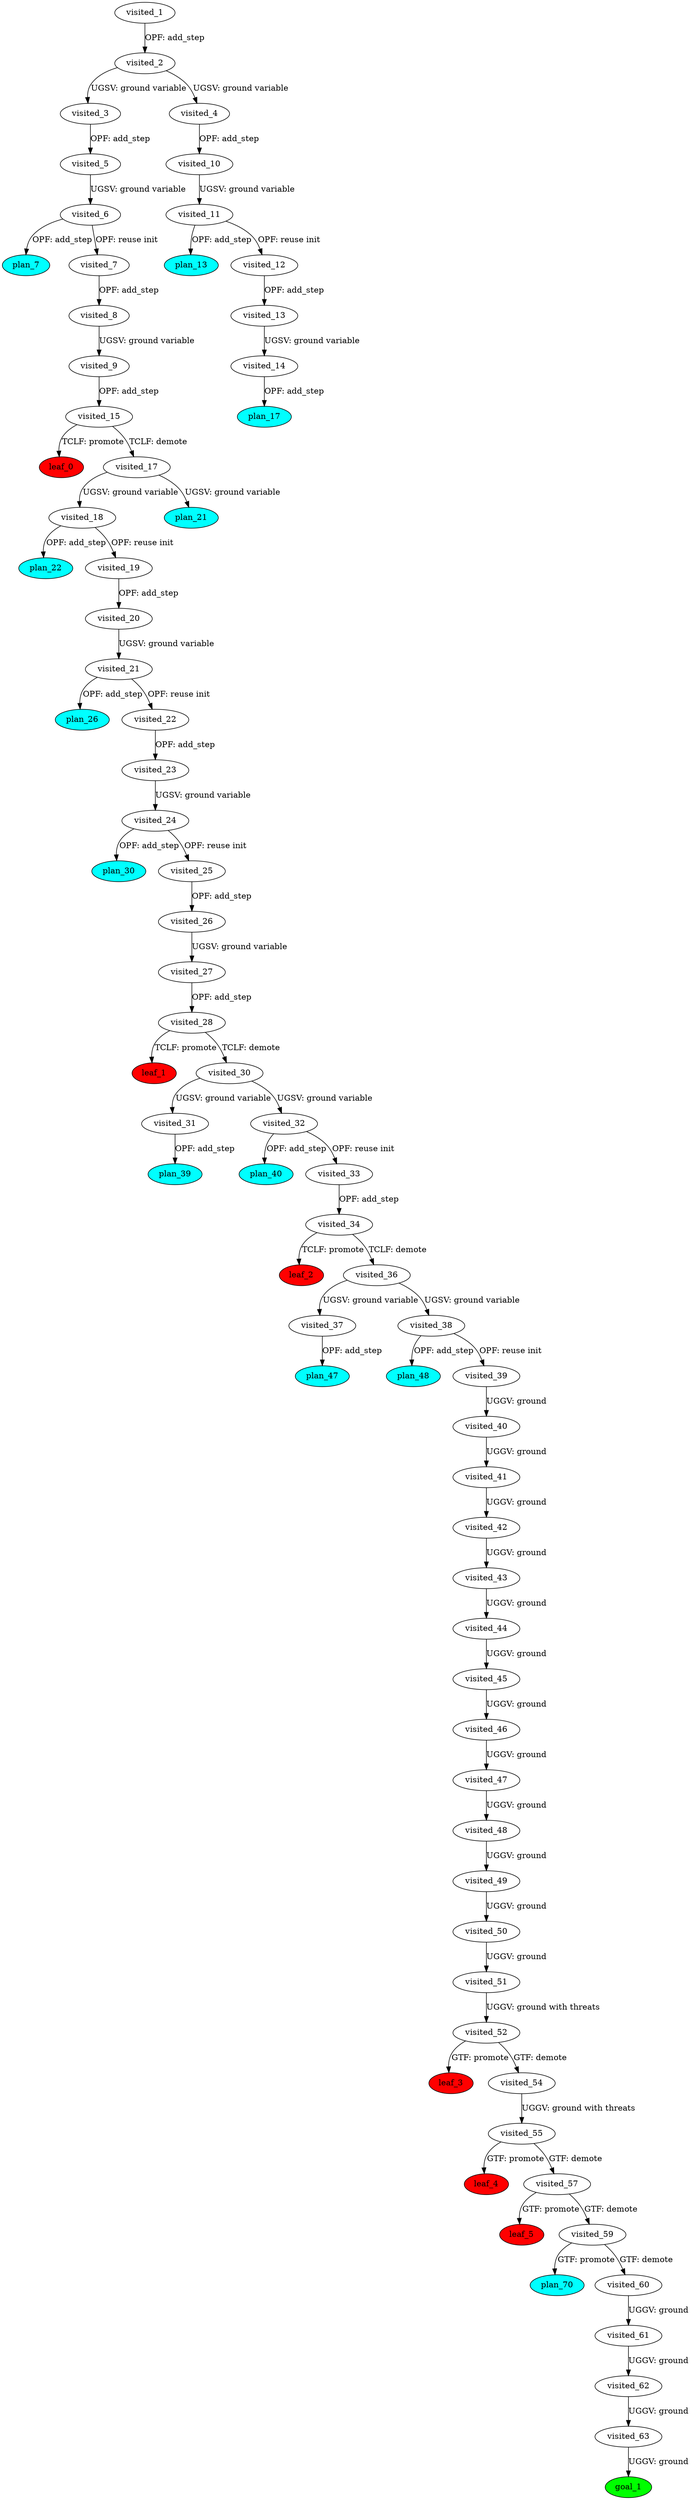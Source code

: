digraph {
	"9cf021b8-4fff-fb59-9462-8786cc502a89" [label=plan_0 fillcolor=cyan style=filled]
	"9cf021b8-4fff-fb59-9462-8786cc502a89" [label=visited_1 fillcolor=white style=filled]
	"a9217ddc-3cea-1f89-6217-3b7fc536d2ce" [label=plan_1 fillcolor=cyan style=filled]
	"9cf021b8-4fff-fb59-9462-8786cc502a89" -> "a9217ddc-3cea-1f89-6217-3b7fc536d2ce" [label="OPF: add_step"]
	"a9217ddc-3cea-1f89-6217-3b7fc536d2ce" [label=visited_2 fillcolor=white style=filled]
	"87cb0e2a-2528-8a1b-433b-66fc797eb3e4" [label=plan_2 fillcolor=cyan style=filled]
	"a9217ddc-3cea-1f89-6217-3b7fc536d2ce" -> "87cb0e2a-2528-8a1b-433b-66fc797eb3e4" [label="UGSV: ground variable"]
	"49ee4969-0309-74c0-6f4a-bfccdeca8598" [label=plan_3 fillcolor=cyan style=filled]
	"a9217ddc-3cea-1f89-6217-3b7fc536d2ce" -> "49ee4969-0309-74c0-6f4a-bfccdeca8598" [label="UGSV: ground variable"]
	"87cb0e2a-2528-8a1b-433b-66fc797eb3e4" [label=visited_3 fillcolor=white style=filled]
	"61cb0527-72e5-e892-cc1c-7204ed5e749b" [label=plan_4 fillcolor=cyan style=filled]
	"87cb0e2a-2528-8a1b-433b-66fc797eb3e4" -> "61cb0527-72e5-e892-cc1c-7204ed5e749b" [label="OPF: add_step"]
	"49ee4969-0309-74c0-6f4a-bfccdeca8598" [label=visited_4 fillcolor=white style=filled]
	"851b9860-31e6-a645-c53f-4f7e96b6a287" [label=plan_5 fillcolor=cyan style=filled]
	"49ee4969-0309-74c0-6f4a-bfccdeca8598" -> "851b9860-31e6-a645-c53f-4f7e96b6a287" [label="OPF: add_step"]
	"61cb0527-72e5-e892-cc1c-7204ed5e749b" [label=visited_5 fillcolor=white style=filled]
	"161d6acf-1eb6-d1f0-f532-1352b54468e4" [label=plan_6 fillcolor=cyan style=filled]
	"61cb0527-72e5-e892-cc1c-7204ed5e749b" -> "161d6acf-1eb6-d1f0-f532-1352b54468e4" [label="UGSV: ground variable"]
	"161d6acf-1eb6-d1f0-f532-1352b54468e4" [label=visited_6 fillcolor=white style=filled]
	"603ecfef-2141-9a14-9acc-b00ddb3fb4a2" [label=plan_7 fillcolor=cyan style=filled]
	"161d6acf-1eb6-d1f0-f532-1352b54468e4" -> "603ecfef-2141-9a14-9acc-b00ddb3fb4a2" [label="OPF: add_step"]
	"46fc4ff2-12f1-78bd-c7de-01a929769b0f" [label=plan_8 fillcolor=cyan style=filled]
	"161d6acf-1eb6-d1f0-f532-1352b54468e4" -> "46fc4ff2-12f1-78bd-c7de-01a929769b0f" [label="OPF: reuse init"]
	"46fc4ff2-12f1-78bd-c7de-01a929769b0f" [label=visited_7 fillcolor=white style=filled]
	"637aa999-61ff-1d9a-0ff8-9e8ac6f06a71" [label=plan_9 fillcolor=cyan style=filled]
	"46fc4ff2-12f1-78bd-c7de-01a929769b0f" -> "637aa999-61ff-1d9a-0ff8-9e8ac6f06a71" [label="OPF: add_step"]
	"637aa999-61ff-1d9a-0ff8-9e8ac6f06a71" [label=visited_8 fillcolor=white style=filled]
	"0038dc84-a3ed-033a-a722-2ea2261b5048" [label=plan_10 fillcolor=cyan style=filled]
	"637aa999-61ff-1d9a-0ff8-9e8ac6f06a71" -> "0038dc84-a3ed-033a-a722-2ea2261b5048" [label="UGSV: ground variable"]
	"0038dc84-a3ed-033a-a722-2ea2261b5048" [label=visited_9 fillcolor=white style=filled]
	"63f6bf77-aa23-9ba2-09af-9883eed21f94" [label=plan_11 fillcolor=cyan style=filled]
	"0038dc84-a3ed-033a-a722-2ea2261b5048" -> "63f6bf77-aa23-9ba2-09af-9883eed21f94" [label="OPF: add_step"]
	"851b9860-31e6-a645-c53f-4f7e96b6a287" [label=visited_10 fillcolor=white style=filled]
	"5d87edd2-1735-f36b-a5a6-ab3af5757b77" [label=plan_12 fillcolor=cyan style=filled]
	"851b9860-31e6-a645-c53f-4f7e96b6a287" -> "5d87edd2-1735-f36b-a5a6-ab3af5757b77" [label="UGSV: ground variable"]
	"5d87edd2-1735-f36b-a5a6-ab3af5757b77" [label=visited_11 fillcolor=white style=filled]
	"570e5af5-f5ff-3705-da74-a05688dd44cc" [label=plan_13 fillcolor=cyan style=filled]
	"5d87edd2-1735-f36b-a5a6-ab3af5757b77" -> "570e5af5-f5ff-3705-da74-a05688dd44cc" [label="OPF: add_step"]
	"ff12fe28-b840-d136-067e-4b72316e8645" [label=plan_14 fillcolor=cyan style=filled]
	"5d87edd2-1735-f36b-a5a6-ab3af5757b77" -> "ff12fe28-b840-d136-067e-4b72316e8645" [label="OPF: reuse init"]
	"ff12fe28-b840-d136-067e-4b72316e8645" [label=visited_12 fillcolor=white style=filled]
	"638644e0-7d3e-5830-3d0d-5c8f97cb4585" [label=plan_15 fillcolor=cyan style=filled]
	"ff12fe28-b840-d136-067e-4b72316e8645" -> "638644e0-7d3e-5830-3d0d-5c8f97cb4585" [label="OPF: add_step"]
	"638644e0-7d3e-5830-3d0d-5c8f97cb4585" [label=visited_13 fillcolor=white style=filled]
	"e83cdff9-78a1-d988-04e1-502aa76180c7" [label=plan_16 fillcolor=cyan style=filled]
	"638644e0-7d3e-5830-3d0d-5c8f97cb4585" -> "e83cdff9-78a1-d988-04e1-502aa76180c7" [label="UGSV: ground variable"]
	"e83cdff9-78a1-d988-04e1-502aa76180c7" [label=visited_14 fillcolor=white style=filled]
	"3e20718a-0bb9-a8f6-9e4d-a214eb034c4e" [label=plan_17 fillcolor=cyan style=filled]
	"e83cdff9-78a1-d988-04e1-502aa76180c7" -> "3e20718a-0bb9-a8f6-9e4d-a214eb034c4e" [label="OPF: add_step"]
	"63f6bf77-aa23-9ba2-09af-9883eed21f94" [label=visited_15 fillcolor=white style=filled]
	"8bbf1b30-9372-92e6-af20-6a9df9d18507" [label=plan_18 fillcolor=cyan style=filled]
	"63f6bf77-aa23-9ba2-09af-9883eed21f94" -> "8bbf1b30-9372-92e6-af20-6a9df9d18507" [label="TCLF: promote"]
	"f6f61488-d620-15f0-5253-b6f72328051e" [label=plan_19 fillcolor=cyan style=filled]
	"63f6bf77-aa23-9ba2-09af-9883eed21f94" -> "f6f61488-d620-15f0-5253-b6f72328051e" [label="TCLF: demote"]
	"8bbf1b30-9372-92e6-af20-6a9df9d18507" [label=visited_16 fillcolor=white style=filled]
	"8bbf1b30-9372-92e6-af20-6a9df9d18507" [label=leaf_0 fillcolor=red style=filled]
	"f6f61488-d620-15f0-5253-b6f72328051e" [label=visited_17 fillcolor=white style=filled]
	"0bab8f53-c3a4-704f-3696-5c84cb08b605" [label=plan_20 fillcolor=cyan style=filled]
	"f6f61488-d620-15f0-5253-b6f72328051e" -> "0bab8f53-c3a4-704f-3696-5c84cb08b605" [label="UGSV: ground variable"]
	"102f4f5c-55e3-9295-2c67-10bd97d46f61" [label=plan_21 fillcolor=cyan style=filled]
	"f6f61488-d620-15f0-5253-b6f72328051e" -> "102f4f5c-55e3-9295-2c67-10bd97d46f61" [label="UGSV: ground variable"]
	"0bab8f53-c3a4-704f-3696-5c84cb08b605" [label=visited_18 fillcolor=white style=filled]
	"c1eecd7a-2428-185a-461d-e0171ee92d3b" [label=plan_22 fillcolor=cyan style=filled]
	"0bab8f53-c3a4-704f-3696-5c84cb08b605" -> "c1eecd7a-2428-185a-461d-e0171ee92d3b" [label="OPF: add_step"]
	"79dbf407-c5c6-ab7d-cad0-4982ceb28a32" [label=plan_23 fillcolor=cyan style=filled]
	"0bab8f53-c3a4-704f-3696-5c84cb08b605" -> "79dbf407-c5c6-ab7d-cad0-4982ceb28a32" [label="OPF: reuse init"]
	"79dbf407-c5c6-ab7d-cad0-4982ceb28a32" [label=visited_19 fillcolor=white style=filled]
	"24a167fd-34c6-ea9b-207c-0594b13e655f" [label=plan_24 fillcolor=cyan style=filled]
	"79dbf407-c5c6-ab7d-cad0-4982ceb28a32" -> "24a167fd-34c6-ea9b-207c-0594b13e655f" [label="OPF: add_step"]
	"24a167fd-34c6-ea9b-207c-0594b13e655f" [label=visited_20 fillcolor=white style=filled]
	"26331cc6-cbee-d3e3-1cd8-89e231979167" [label=plan_25 fillcolor=cyan style=filled]
	"24a167fd-34c6-ea9b-207c-0594b13e655f" -> "26331cc6-cbee-d3e3-1cd8-89e231979167" [label="UGSV: ground variable"]
	"26331cc6-cbee-d3e3-1cd8-89e231979167" [label=visited_21 fillcolor=white style=filled]
	"28e60130-2d23-8ed1-7f5d-21f279731ea8" [label=plan_26 fillcolor=cyan style=filled]
	"26331cc6-cbee-d3e3-1cd8-89e231979167" -> "28e60130-2d23-8ed1-7f5d-21f279731ea8" [label="OPF: add_step"]
	"3a4fece7-537d-66c6-1c31-aaf3c76aec88" [label=plan_27 fillcolor=cyan style=filled]
	"26331cc6-cbee-d3e3-1cd8-89e231979167" -> "3a4fece7-537d-66c6-1c31-aaf3c76aec88" [label="OPF: reuse init"]
	"3a4fece7-537d-66c6-1c31-aaf3c76aec88" [label=visited_22 fillcolor=white style=filled]
	"699fdb02-bcdd-0b48-3cb3-c9fa191abb3d" [label=plan_28 fillcolor=cyan style=filled]
	"3a4fece7-537d-66c6-1c31-aaf3c76aec88" -> "699fdb02-bcdd-0b48-3cb3-c9fa191abb3d" [label="OPF: add_step"]
	"699fdb02-bcdd-0b48-3cb3-c9fa191abb3d" [label=visited_23 fillcolor=white style=filled]
	"e7d3f770-9c8d-1ade-f3e8-16b5a353ea98" [label=plan_29 fillcolor=cyan style=filled]
	"699fdb02-bcdd-0b48-3cb3-c9fa191abb3d" -> "e7d3f770-9c8d-1ade-f3e8-16b5a353ea98" [label="UGSV: ground variable"]
	"e7d3f770-9c8d-1ade-f3e8-16b5a353ea98" [label=visited_24 fillcolor=white style=filled]
	"6964eb16-1623-2e87-3acd-c514dae18b28" [label=plan_30 fillcolor=cyan style=filled]
	"e7d3f770-9c8d-1ade-f3e8-16b5a353ea98" -> "6964eb16-1623-2e87-3acd-c514dae18b28" [label="OPF: add_step"]
	"7ecb002e-73d3-328c-1916-79d3d24025ea" [label=plan_31 fillcolor=cyan style=filled]
	"e7d3f770-9c8d-1ade-f3e8-16b5a353ea98" -> "7ecb002e-73d3-328c-1916-79d3d24025ea" [label="OPF: reuse init"]
	"7ecb002e-73d3-328c-1916-79d3d24025ea" [label=visited_25 fillcolor=white style=filled]
	"c0c9c3ed-8ef9-0060-1545-7c643d922952" [label=plan_32 fillcolor=cyan style=filled]
	"7ecb002e-73d3-328c-1916-79d3d24025ea" -> "c0c9c3ed-8ef9-0060-1545-7c643d922952" [label="OPF: add_step"]
	"c0c9c3ed-8ef9-0060-1545-7c643d922952" [label=visited_26 fillcolor=white style=filled]
	"93423b4f-8add-06f9-9ccc-e19ff2335074" [label=plan_33 fillcolor=cyan style=filled]
	"c0c9c3ed-8ef9-0060-1545-7c643d922952" -> "93423b4f-8add-06f9-9ccc-e19ff2335074" [label="UGSV: ground variable"]
	"93423b4f-8add-06f9-9ccc-e19ff2335074" [label=visited_27 fillcolor=white style=filled]
	"55f01600-e17f-348d-9ed6-270514b9bb4d" [label=plan_34 fillcolor=cyan style=filled]
	"93423b4f-8add-06f9-9ccc-e19ff2335074" -> "55f01600-e17f-348d-9ed6-270514b9bb4d" [label="OPF: add_step"]
	"55f01600-e17f-348d-9ed6-270514b9bb4d" [label=visited_28 fillcolor=white style=filled]
	"73d12f3e-5860-c4f4-5f70-b9511038f676" [label=plan_35 fillcolor=cyan style=filled]
	"55f01600-e17f-348d-9ed6-270514b9bb4d" -> "73d12f3e-5860-c4f4-5f70-b9511038f676" [label="TCLF: promote"]
	"d45e087f-86d4-aba8-805f-08927c795dd9" [label=plan_36 fillcolor=cyan style=filled]
	"55f01600-e17f-348d-9ed6-270514b9bb4d" -> "d45e087f-86d4-aba8-805f-08927c795dd9" [label="TCLF: demote"]
	"73d12f3e-5860-c4f4-5f70-b9511038f676" [label=visited_29 fillcolor=white style=filled]
	"73d12f3e-5860-c4f4-5f70-b9511038f676" [label=leaf_1 fillcolor=red style=filled]
	"d45e087f-86d4-aba8-805f-08927c795dd9" [label=visited_30 fillcolor=white style=filled]
	"882ae449-b5b7-1c24-785c-a87b1f69e2b1" [label=plan_37 fillcolor=cyan style=filled]
	"d45e087f-86d4-aba8-805f-08927c795dd9" -> "882ae449-b5b7-1c24-785c-a87b1f69e2b1" [label="UGSV: ground variable"]
	"e6426f0b-8869-372a-d34c-0a09ada59cb2" [label=plan_38 fillcolor=cyan style=filled]
	"d45e087f-86d4-aba8-805f-08927c795dd9" -> "e6426f0b-8869-372a-d34c-0a09ada59cb2" [label="UGSV: ground variable"]
	"882ae449-b5b7-1c24-785c-a87b1f69e2b1" [label=visited_31 fillcolor=white style=filled]
	"5e3ece60-9ef6-a99f-73b4-daf34ad1d634" [label=plan_39 fillcolor=cyan style=filled]
	"882ae449-b5b7-1c24-785c-a87b1f69e2b1" -> "5e3ece60-9ef6-a99f-73b4-daf34ad1d634" [label="OPF: add_step"]
	"e6426f0b-8869-372a-d34c-0a09ada59cb2" [label=visited_32 fillcolor=white style=filled]
	"8505d91d-f28b-ffb9-d5bf-1edb3b79da1e" [label=plan_40 fillcolor=cyan style=filled]
	"e6426f0b-8869-372a-d34c-0a09ada59cb2" -> "8505d91d-f28b-ffb9-d5bf-1edb3b79da1e" [label="OPF: add_step"]
	"cb618d75-aa96-4dfb-e79b-265ab15f3994" [label=plan_41 fillcolor=cyan style=filled]
	"e6426f0b-8869-372a-d34c-0a09ada59cb2" -> "cb618d75-aa96-4dfb-e79b-265ab15f3994" [label="OPF: reuse init"]
	"cb618d75-aa96-4dfb-e79b-265ab15f3994" [label=visited_33 fillcolor=white style=filled]
	"1dee4b6d-3ce7-5d1e-2947-fd26274ac7a7" [label=plan_42 fillcolor=cyan style=filled]
	"cb618d75-aa96-4dfb-e79b-265ab15f3994" -> "1dee4b6d-3ce7-5d1e-2947-fd26274ac7a7" [label="OPF: add_step"]
	"1dee4b6d-3ce7-5d1e-2947-fd26274ac7a7" [label=visited_34 fillcolor=white style=filled]
	"ec1b55dd-e829-56cf-ba81-d86090b3032d" [label=plan_43 fillcolor=cyan style=filled]
	"1dee4b6d-3ce7-5d1e-2947-fd26274ac7a7" -> "ec1b55dd-e829-56cf-ba81-d86090b3032d" [label="TCLF: promote"]
	"1cc0b764-b06b-efca-56b4-05d7712dd406" [label=plan_44 fillcolor=cyan style=filled]
	"1dee4b6d-3ce7-5d1e-2947-fd26274ac7a7" -> "1cc0b764-b06b-efca-56b4-05d7712dd406" [label="TCLF: demote"]
	"ec1b55dd-e829-56cf-ba81-d86090b3032d" [label=visited_35 fillcolor=white style=filled]
	"ec1b55dd-e829-56cf-ba81-d86090b3032d" [label=leaf_2 fillcolor=red style=filled]
	"1cc0b764-b06b-efca-56b4-05d7712dd406" [label=visited_36 fillcolor=white style=filled]
	"0a42be3f-e671-d582-7a9e-8394bb4ccb14" [label=plan_45 fillcolor=cyan style=filled]
	"1cc0b764-b06b-efca-56b4-05d7712dd406" -> "0a42be3f-e671-d582-7a9e-8394bb4ccb14" [label="UGSV: ground variable"]
	"1deb979d-8d0b-b6d7-ad91-f45623b13ebd" [label=plan_46 fillcolor=cyan style=filled]
	"1cc0b764-b06b-efca-56b4-05d7712dd406" -> "1deb979d-8d0b-b6d7-ad91-f45623b13ebd" [label="UGSV: ground variable"]
	"0a42be3f-e671-d582-7a9e-8394bb4ccb14" [label=visited_37 fillcolor=white style=filled]
	"9e15ebcc-66d1-37f6-0659-010a4ede79b6" [label=plan_47 fillcolor=cyan style=filled]
	"0a42be3f-e671-d582-7a9e-8394bb4ccb14" -> "9e15ebcc-66d1-37f6-0659-010a4ede79b6" [label="OPF: add_step"]
	"1deb979d-8d0b-b6d7-ad91-f45623b13ebd" [label=visited_38 fillcolor=white style=filled]
	"bdd4c1f2-71b8-6ce0-e347-2e25ba5498fd" [label=plan_48 fillcolor=cyan style=filled]
	"1deb979d-8d0b-b6d7-ad91-f45623b13ebd" -> "bdd4c1f2-71b8-6ce0-e347-2e25ba5498fd" [label="OPF: add_step"]
	"4d4f6814-d385-0240-d2a2-f8390acfc6ac" [label=plan_49 fillcolor=cyan style=filled]
	"1deb979d-8d0b-b6d7-ad91-f45623b13ebd" -> "4d4f6814-d385-0240-d2a2-f8390acfc6ac" [label="OPF: reuse init"]
	"4d4f6814-d385-0240-d2a2-f8390acfc6ac" [label=visited_39 fillcolor=white style=filled]
	"7e7d5e88-4dcd-5534-95d0-3545d5a76023" [label=plan_50 fillcolor=cyan style=filled]
	"4d4f6814-d385-0240-d2a2-f8390acfc6ac" -> "7e7d5e88-4dcd-5534-95d0-3545d5a76023" [label="UGGV: ground"]
	"7e7d5e88-4dcd-5534-95d0-3545d5a76023" [label=visited_40 fillcolor=white style=filled]
	"397a284f-76a4-c79b-bd67-34588f2d0b17" [label=plan_51 fillcolor=cyan style=filled]
	"7e7d5e88-4dcd-5534-95d0-3545d5a76023" -> "397a284f-76a4-c79b-bd67-34588f2d0b17" [label="UGGV: ground"]
	"397a284f-76a4-c79b-bd67-34588f2d0b17" [label=visited_41 fillcolor=white style=filled]
	"276e1d67-00a0-586e-ca8d-5d5a06defca8" [label=plan_52 fillcolor=cyan style=filled]
	"397a284f-76a4-c79b-bd67-34588f2d0b17" -> "276e1d67-00a0-586e-ca8d-5d5a06defca8" [label="UGGV: ground"]
	"276e1d67-00a0-586e-ca8d-5d5a06defca8" [label=visited_42 fillcolor=white style=filled]
	"a3fb6d0b-f4be-28b4-4cd7-e6f7433ecd2c" [label=plan_53 fillcolor=cyan style=filled]
	"276e1d67-00a0-586e-ca8d-5d5a06defca8" -> "a3fb6d0b-f4be-28b4-4cd7-e6f7433ecd2c" [label="UGGV: ground"]
	"a3fb6d0b-f4be-28b4-4cd7-e6f7433ecd2c" [label=visited_43 fillcolor=white style=filled]
	"1fca0f16-78f8-755f-a2f5-a68bd590f435" [label=plan_54 fillcolor=cyan style=filled]
	"a3fb6d0b-f4be-28b4-4cd7-e6f7433ecd2c" -> "1fca0f16-78f8-755f-a2f5-a68bd590f435" [label="UGGV: ground"]
	"1fca0f16-78f8-755f-a2f5-a68bd590f435" [label=visited_44 fillcolor=white style=filled]
	"49a5fd0d-e487-1ab3-aa79-4de7a7604977" [label=plan_55 fillcolor=cyan style=filled]
	"1fca0f16-78f8-755f-a2f5-a68bd590f435" -> "49a5fd0d-e487-1ab3-aa79-4de7a7604977" [label="UGGV: ground"]
	"49a5fd0d-e487-1ab3-aa79-4de7a7604977" [label=visited_45 fillcolor=white style=filled]
	"e8239943-7dec-4605-2deb-57f96acac954" [label=plan_56 fillcolor=cyan style=filled]
	"49a5fd0d-e487-1ab3-aa79-4de7a7604977" -> "e8239943-7dec-4605-2deb-57f96acac954" [label="UGGV: ground"]
	"e8239943-7dec-4605-2deb-57f96acac954" [label=visited_46 fillcolor=white style=filled]
	"07480379-3ea7-f419-a510-af65b0167db8" [label=plan_57 fillcolor=cyan style=filled]
	"e8239943-7dec-4605-2deb-57f96acac954" -> "07480379-3ea7-f419-a510-af65b0167db8" [label="UGGV: ground"]
	"07480379-3ea7-f419-a510-af65b0167db8" [label=visited_47 fillcolor=white style=filled]
	"7e388a19-46f7-b20a-c3c4-95061e8e06ed" [label=plan_58 fillcolor=cyan style=filled]
	"07480379-3ea7-f419-a510-af65b0167db8" -> "7e388a19-46f7-b20a-c3c4-95061e8e06ed" [label="UGGV: ground"]
	"7e388a19-46f7-b20a-c3c4-95061e8e06ed" [label=visited_48 fillcolor=white style=filled]
	"9950f11a-1114-e0da-f87a-e6defe8c9aab" [label=plan_59 fillcolor=cyan style=filled]
	"7e388a19-46f7-b20a-c3c4-95061e8e06ed" -> "9950f11a-1114-e0da-f87a-e6defe8c9aab" [label="UGGV: ground"]
	"9950f11a-1114-e0da-f87a-e6defe8c9aab" [label=visited_49 fillcolor=white style=filled]
	"7b011fdd-94c0-b9e0-5c9c-4570bedd62a7" [label=plan_60 fillcolor=cyan style=filled]
	"9950f11a-1114-e0da-f87a-e6defe8c9aab" -> "7b011fdd-94c0-b9e0-5c9c-4570bedd62a7" [label="UGGV: ground"]
	"7b011fdd-94c0-b9e0-5c9c-4570bedd62a7" [label=visited_50 fillcolor=white style=filled]
	"42067d80-de4b-eb12-6fa2-2f9290c97f00" [label=plan_61 fillcolor=cyan style=filled]
	"7b011fdd-94c0-b9e0-5c9c-4570bedd62a7" -> "42067d80-de4b-eb12-6fa2-2f9290c97f00" [label="UGGV: ground"]
	"42067d80-de4b-eb12-6fa2-2f9290c97f00" [label=visited_51 fillcolor=white style=filled]
	"5f8a2e3c-1e9d-095b-d17a-d9bdb1ba0bea" [label=plan_62 fillcolor=cyan style=filled]
	"42067d80-de4b-eb12-6fa2-2f9290c97f00" -> "5f8a2e3c-1e9d-095b-d17a-d9bdb1ba0bea" [label="UGGV: ground with threats"]
	"5f8a2e3c-1e9d-095b-d17a-d9bdb1ba0bea" [label=visited_52 fillcolor=white style=filled]
	"047dd583-9344-7b2f-bba3-16688334e524" [label=plan_63 fillcolor=cyan style=filled]
	"5f8a2e3c-1e9d-095b-d17a-d9bdb1ba0bea" -> "047dd583-9344-7b2f-bba3-16688334e524" [label="GTF: promote"]
	"94e74f26-29b0-5b37-4271-0779d864465a" [label=plan_64 fillcolor=cyan style=filled]
	"5f8a2e3c-1e9d-095b-d17a-d9bdb1ba0bea" -> "94e74f26-29b0-5b37-4271-0779d864465a" [label="GTF: demote"]
	"047dd583-9344-7b2f-bba3-16688334e524" [label=visited_53 fillcolor=white style=filled]
	"047dd583-9344-7b2f-bba3-16688334e524" [label=leaf_3 fillcolor=red style=filled]
	"94e74f26-29b0-5b37-4271-0779d864465a" [label=visited_54 fillcolor=white style=filled]
	"5b7d9d2d-22af-f503-b17a-ff6de0d96670" [label=plan_65 fillcolor=cyan style=filled]
	"94e74f26-29b0-5b37-4271-0779d864465a" -> "5b7d9d2d-22af-f503-b17a-ff6de0d96670" [label="UGGV: ground with threats"]
	"5b7d9d2d-22af-f503-b17a-ff6de0d96670" [label=visited_55 fillcolor=white style=filled]
	"5c75352c-45cd-b96b-0d8a-16f329ce9bfa" [label=plan_66 fillcolor=cyan style=filled]
	"5b7d9d2d-22af-f503-b17a-ff6de0d96670" -> "5c75352c-45cd-b96b-0d8a-16f329ce9bfa" [label="GTF: promote"]
	"f4852088-e97f-b025-a2e1-17986b65450b" [label=plan_67 fillcolor=cyan style=filled]
	"5b7d9d2d-22af-f503-b17a-ff6de0d96670" -> "f4852088-e97f-b025-a2e1-17986b65450b" [label="GTF: demote"]
	"5c75352c-45cd-b96b-0d8a-16f329ce9bfa" [label=visited_56 fillcolor=white style=filled]
	"5c75352c-45cd-b96b-0d8a-16f329ce9bfa" [label=leaf_4 fillcolor=red style=filled]
	"f4852088-e97f-b025-a2e1-17986b65450b" [label=visited_57 fillcolor=white style=filled]
	"4aaa7f99-4a34-041e-0c78-947b5b21c9f0" [label=plan_68 fillcolor=cyan style=filled]
	"f4852088-e97f-b025-a2e1-17986b65450b" -> "4aaa7f99-4a34-041e-0c78-947b5b21c9f0" [label="GTF: promote"]
	"13aae9c8-efb2-78fd-a391-ffdb8794ac7e" [label=plan_69 fillcolor=cyan style=filled]
	"f4852088-e97f-b025-a2e1-17986b65450b" -> "13aae9c8-efb2-78fd-a391-ffdb8794ac7e" [label="GTF: demote"]
	"4aaa7f99-4a34-041e-0c78-947b5b21c9f0" [label=visited_58 fillcolor=white style=filled]
	"4aaa7f99-4a34-041e-0c78-947b5b21c9f0" [label=leaf_5 fillcolor=red style=filled]
	"13aae9c8-efb2-78fd-a391-ffdb8794ac7e" [label=visited_59 fillcolor=white style=filled]
	"a0c69223-c435-9252-319d-d940838cc137" [label=plan_70 fillcolor=cyan style=filled]
	"13aae9c8-efb2-78fd-a391-ffdb8794ac7e" -> "a0c69223-c435-9252-319d-d940838cc137" [label="GTF: promote"]
	"99487f82-1831-b802-c3c2-aee62ee94ed9" [label=plan_71 fillcolor=cyan style=filled]
	"13aae9c8-efb2-78fd-a391-ffdb8794ac7e" -> "99487f82-1831-b802-c3c2-aee62ee94ed9" [label="GTF: demote"]
	"99487f82-1831-b802-c3c2-aee62ee94ed9" [label=visited_60 fillcolor=white style=filled]
	"52965cf3-8b30-bb4c-2ac9-6b60c0ac430a" [label=plan_72 fillcolor=cyan style=filled]
	"99487f82-1831-b802-c3c2-aee62ee94ed9" -> "52965cf3-8b30-bb4c-2ac9-6b60c0ac430a" [label="UGGV: ground"]
	"52965cf3-8b30-bb4c-2ac9-6b60c0ac430a" [label=visited_61 fillcolor=white style=filled]
	"d85195ac-d3aa-9b27-50f3-2ab5df586eff" [label=plan_73 fillcolor=cyan style=filled]
	"52965cf3-8b30-bb4c-2ac9-6b60c0ac430a" -> "d85195ac-d3aa-9b27-50f3-2ab5df586eff" [label="UGGV: ground"]
	"d85195ac-d3aa-9b27-50f3-2ab5df586eff" [label=visited_62 fillcolor=white style=filled]
	"457e55cb-4d13-1338-ccc4-c0a9af5a01cc" [label=plan_74 fillcolor=cyan style=filled]
	"d85195ac-d3aa-9b27-50f3-2ab5df586eff" -> "457e55cb-4d13-1338-ccc4-c0a9af5a01cc" [label="UGGV: ground"]
	"457e55cb-4d13-1338-ccc4-c0a9af5a01cc" [label=visited_63 fillcolor=white style=filled]
	"5cce495d-b037-7c52-b2ad-ffa6af793d4a" [label=plan_75 fillcolor=cyan style=filled]
	"457e55cb-4d13-1338-ccc4-c0a9af5a01cc" -> "5cce495d-b037-7c52-b2ad-ffa6af793d4a" [label="UGGV: ground"]
	"5cce495d-b037-7c52-b2ad-ffa6af793d4a" [label=visited_64 fillcolor=white style=filled]
	"5cce495d-b037-7c52-b2ad-ffa6af793d4a" [label=goal_1 fillcolor=green style=filled]
}
